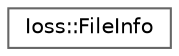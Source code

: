 digraph "Graphical Class Hierarchy"
{
 // INTERACTIVE_SVG=YES
 // LATEX_PDF_SIZE
  bgcolor="transparent";
  edge [fontname=Helvetica,fontsize=10,labelfontname=Helvetica,labelfontsize=10];
  node [fontname=Helvetica,fontsize=10,shape=box,height=0.2,width=0.4];
  rankdir="LR";
  Node0 [id="Node000000",label="Ioss::FileInfo",height=0.2,width=0.4,color="grey40", fillcolor="white", style="filled",URL="$classIoss_1_1FileInfo.html",tooltip="Return information about the specified file."];
}
